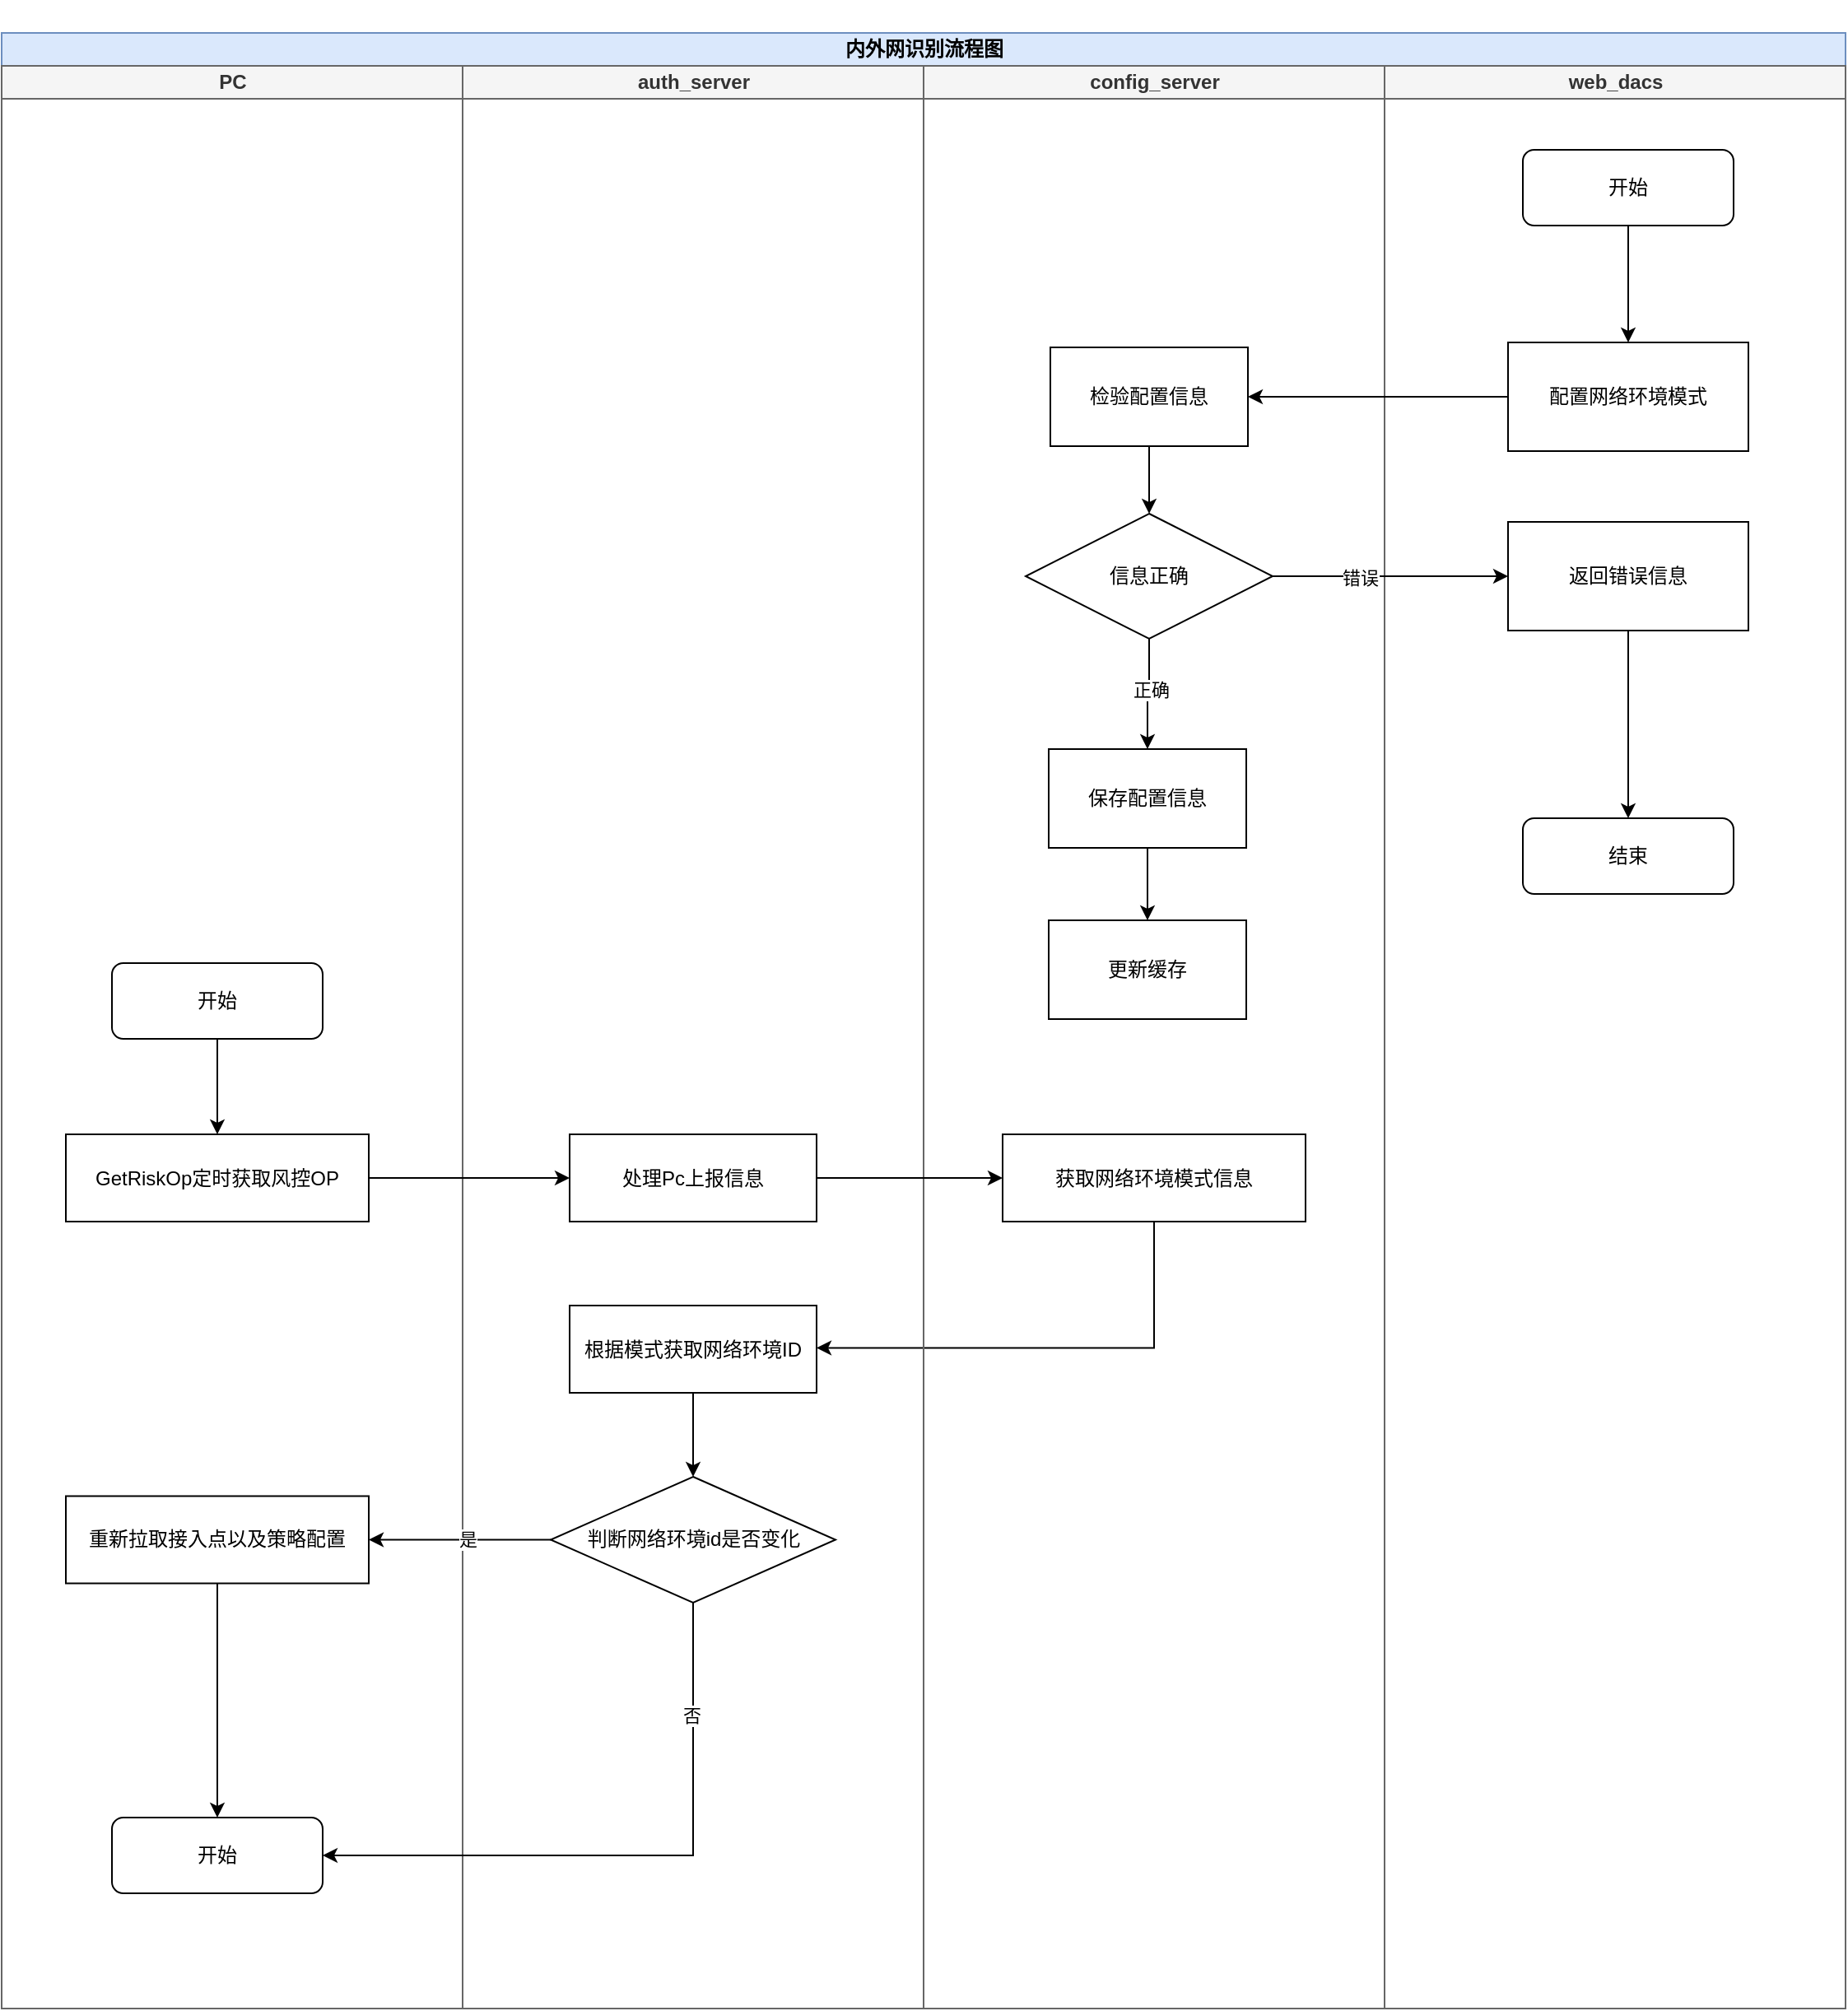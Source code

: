 <mxfile version="24.7.12">
  <diagram name="第 1 页" id="aJODwp7F5fUqtV2pzHGX">
    <mxGraphModel dx="2066" dy="1151" grid="1" gridSize="13" guides="1" tooltips="1" connect="1" arrows="1" fold="1" page="1" pageScale="1" pageWidth="827" pageHeight="1169" math="0" shadow="0">
      <root>
        <mxCell id="0" />
        <mxCell id="1" parent="0" />
        <mxCell id="Drvu7nfmIAvdVMm34D0m-56" value="&lt;p style=&quot;line-height: 290%;&quot;&gt;内外网识别流程图&lt;/p&gt;" style="swimlane;childLayout=stackLayout;resizeParent=1;resizeParentMax=0;startSize=20;html=1;fillColor=#dae8fc;strokeColor=#6c8ebf;" vertex="1" parent="1">
          <mxGeometry x="247" y="85" width="1120" height="1200" as="geometry" />
        </mxCell>
        <mxCell id="Drvu7nfmIAvdVMm34D0m-57" value="PC" style="swimlane;startSize=20;html=1;fillColor=#f5f5f5;fontColor=#333333;strokeColor=#666666;" vertex="1" parent="Drvu7nfmIAvdVMm34D0m-56">
          <mxGeometry y="20" width="280" height="1180" as="geometry" />
        </mxCell>
        <mxCell id="Drvu7nfmIAvdVMm34D0m-100" value="" style="edgeStyle=orthogonalEdgeStyle;rounded=0;orthogonalLoop=1;jettySize=auto;html=1;" edge="1" parent="Drvu7nfmIAvdVMm34D0m-57" source="Drvu7nfmIAvdVMm34D0m-97">
          <mxGeometry relative="1" as="geometry">
            <mxPoint x="131" y="649" as="targetPoint" />
          </mxGeometry>
        </mxCell>
        <mxCell id="Drvu7nfmIAvdVMm34D0m-97" value="开始" style="rounded=1;whiteSpace=wrap;html=1;" vertex="1" parent="Drvu7nfmIAvdVMm34D0m-57">
          <mxGeometry x="67" y="545" width="128" height="46" as="geometry" />
        </mxCell>
        <mxCell id="Drvu7nfmIAvdVMm34D0m-101" value="GetRiskOp定时获取风控OP" style="rounded=0;whiteSpace=wrap;html=1;" vertex="1" parent="Drvu7nfmIAvdVMm34D0m-57">
          <mxGeometry x="39" y="649" width="184" height="53" as="geometry" />
        </mxCell>
        <mxCell id="Drvu7nfmIAvdVMm34D0m-150" style="edgeStyle=orthogonalEdgeStyle;rounded=0;orthogonalLoop=1;jettySize=auto;html=1;entryX=0.5;entryY=0;entryDx=0;entryDy=0;" edge="1" parent="Drvu7nfmIAvdVMm34D0m-57" source="Drvu7nfmIAvdVMm34D0m-144" target="Drvu7nfmIAvdVMm34D0m-149">
          <mxGeometry relative="1" as="geometry" />
        </mxCell>
        <mxCell id="Drvu7nfmIAvdVMm34D0m-144" value="重新拉取接入点以及策略配置" style="rounded=0;whiteSpace=wrap;html=1;" vertex="1" parent="Drvu7nfmIAvdVMm34D0m-57">
          <mxGeometry x="39" y="868.75" width="184" height="53" as="geometry" />
        </mxCell>
        <mxCell id="Drvu7nfmIAvdVMm34D0m-149" value="开始" style="rounded=1;whiteSpace=wrap;html=1;" vertex="1" parent="Drvu7nfmIAvdVMm34D0m-57">
          <mxGeometry x="67" y="1064" width="128" height="46" as="geometry" />
        </mxCell>
        <mxCell id="Drvu7nfmIAvdVMm34D0m-58" value="auth_server" style="swimlane;startSize=20;html=1;fillColor=#f5f5f5;strokeColor=#666666;fontColor=#333333;" vertex="1" parent="Drvu7nfmIAvdVMm34D0m-56">
          <mxGeometry x="280" y="20" width="280" height="1180" as="geometry" />
        </mxCell>
        <mxCell id="Drvu7nfmIAvdVMm34D0m-106" value="处理Pc上报信息" style="rounded=0;whiteSpace=wrap;html=1;" vertex="1" parent="Drvu7nfmIAvdVMm34D0m-58">
          <mxGeometry x="65" y="649" width="150" height="53" as="geometry" />
        </mxCell>
        <mxCell id="Drvu7nfmIAvdVMm34D0m-143" value="" style="edgeStyle=orthogonalEdgeStyle;rounded=0;orthogonalLoop=1;jettySize=auto;html=1;" edge="1" parent="Drvu7nfmIAvdVMm34D0m-58" source="Drvu7nfmIAvdVMm34D0m-138" target="Drvu7nfmIAvdVMm34D0m-142">
          <mxGeometry relative="1" as="geometry" />
        </mxCell>
        <mxCell id="Drvu7nfmIAvdVMm34D0m-138" value="根据模式获取网络环境ID" style="rounded=0;whiteSpace=wrap;html=1;" vertex="1" parent="Drvu7nfmIAvdVMm34D0m-58">
          <mxGeometry x="65" y="753" width="150" height="53" as="geometry" />
        </mxCell>
        <mxCell id="Drvu7nfmIAvdVMm34D0m-141" style="edgeStyle=orthogonalEdgeStyle;rounded=0;orthogonalLoop=1;jettySize=auto;html=1;entryX=1;entryY=0.75;entryDx=0;entryDy=0;" edge="1" parent="Drvu7nfmIAvdVMm34D0m-58">
          <mxGeometry relative="1" as="geometry">
            <mxPoint x="420" y="688" as="sourcePoint" />
            <mxPoint x="215" y="778.75" as="targetPoint" />
            <Array as="points">
              <mxPoint x="420" y="779" />
            </Array>
          </mxGeometry>
        </mxCell>
        <mxCell id="Drvu7nfmIAvdVMm34D0m-142" value="判断网络环境id是否变化" style="rhombus;whiteSpace=wrap;html=1;rounded=0;" vertex="1" parent="Drvu7nfmIAvdVMm34D0m-58">
          <mxGeometry x="53.5" y="857" width="173" height="76.5" as="geometry" />
        </mxCell>
        <mxCell id="Drvu7nfmIAvdVMm34D0m-59" value="config_server" style="swimlane;startSize=20;html=1;fillColor=#f5f5f5;strokeColor=#666666;fontColor=#333333;" vertex="1" parent="Drvu7nfmIAvdVMm34D0m-56">
          <mxGeometry x="560" y="20" width="280" height="1180" as="geometry" />
        </mxCell>
        <mxCell id="Drvu7nfmIAvdVMm34D0m-75" value="" style="edgeStyle=orthogonalEdgeStyle;rounded=0;orthogonalLoop=1;jettySize=auto;html=1;" edge="1" parent="Drvu7nfmIAvdVMm34D0m-59" source="Drvu7nfmIAvdVMm34D0m-72" target="Drvu7nfmIAvdVMm34D0m-74">
          <mxGeometry relative="1" as="geometry" />
        </mxCell>
        <mxCell id="Drvu7nfmIAvdVMm34D0m-72" value="检验配置信息" style="whiteSpace=wrap;html=1;rounded=0;" vertex="1" parent="Drvu7nfmIAvdVMm34D0m-59">
          <mxGeometry x="77" y="171" width="120" height="60" as="geometry" />
        </mxCell>
        <mxCell id="Drvu7nfmIAvdVMm34D0m-77" value="" style="edgeStyle=orthogonalEdgeStyle;rounded=0;orthogonalLoop=1;jettySize=auto;html=1;" edge="1" parent="Drvu7nfmIAvdVMm34D0m-59" source="Drvu7nfmIAvdVMm34D0m-74" target="Drvu7nfmIAvdVMm34D0m-76">
          <mxGeometry relative="1" as="geometry" />
        </mxCell>
        <mxCell id="Drvu7nfmIAvdVMm34D0m-78" value="正确" style="edgeLabel;html=1;align=center;verticalAlign=middle;resizable=0;points=[];" vertex="1" connectable="0" parent="Drvu7nfmIAvdVMm34D0m-77">
          <mxGeometry x="-0.091" y="1" relative="1" as="geometry">
            <mxPoint as="offset" />
          </mxGeometry>
        </mxCell>
        <mxCell id="Drvu7nfmIAvdVMm34D0m-74" value="信息正确" style="rhombus;whiteSpace=wrap;html=1;rounded=0;" vertex="1" parent="Drvu7nfmIAvdVMm34D0m-59">
          <mxGeometry x="62" y="272" width="150" height="76" as="geometry" />
        </mxCell>
        <mxCell id="Drvu7nfmIAvdVMm34D0m-91" value="" style="edgeStyle=orthogonalEdgeStyle;rounded=0;orthogonalLoop=1;jettySize=auto;html=1;" edge="1" parent="Drvu7nfmIAvdVMm34D0m-59" source="Drvu7nfmIAvdVMm34D0m-76" target="Drvu7nfmIAvdVMm34D0m-90">
          <mxGeometry relative="1" as="geometry" />
        </mxCell>
        <mxCell id="Drvu7nfmIAvdVMm34D0m-76" value="保存配置信息" style="whiteSpace=wrap;html=1;rounded=0;" vertex="1" parent="Drvu7nfmIAvdVMm34D0m-59">
          <mxGeometry x="76" y="415" width="120" height="60" as="geometry" />
        </mxCell>
        <mxCell id="Drvu7nfmIAvdVMm34D0m-90" value="更新缓存" style="whiteSpace=wrap;html=1;rounded=0;" vertex="1" parent="Drvu7nfmIAvdVMm34D0m-59">
          <mxGeometry x="76" y="519" width="120" height="60" as="geometry" />
        </mxCell>
        <mxCell id="Drvu7nfmIAvdVMm34D0m-134" value="获取网络环境模式信息" style="rounded=0;whiteSpace=wrap;html=1;" vertex="1" parent="Drvu7nfmIAvdVMm34D0m-59">
          <mxGeometry x="48" y="649" width="184" height="53" as="geometry" />
        </mxCell>
        <mxCell id="Drvu7nfmIAvdVMm34D0m-60" value="web_dacs" style="swimlane;startSize=20;html=1;fillColor=#f5f5f5;fontColor=#333333;strokeColor=#666666;" vertex="1" parent="Drvu7nfmIAvdVMm34D0m-56">
          <mxGeometry x="840" y="20" width="280" height="1180" as="geometry" />
        </mxCell>
        <mxCell id="Drvu7nfmIAvdVMm34D0m-69" value="" style="edgeStyle=orthogonalEdgeStyle;rounded=0;orthogonalLoop=1;jettySize=auto;html=1;entryX=0.5;entryY=0;entryDx=0;entryDy=0;" edge="1" parent="Drvu7nfmIAvdVMm34D0m-60" source="Drvu7nfmIAvdVMm34D0m-63" target="Drvu7nfmIAvdVMm34D0m-70">
          <mxGeometry relative="1" as="geometry">
            <mxPoint x="144" y="151" as="targetPoint" />
          </mxGeometry>
        </mxCell>
        <mxCell id="Drvu7nfmIAvdVMm34D0m-63" value="开始" style="rounded=1;whiteSpace=wrap;html=1;" vertex="1" parent="Drvu7nfmIAvdVMm34D0m-60">
          <mxGeometry x="84" y="51" width="128" height="46" as="geometry" />
        </mxCell>
        <mxCell id="Drvu7nfmIAvdVMm34D0m-70" value="配置网络环境模式" style="rounded=0;whiteSpace=wrap;html=1;" vertex="1" parent="Drvu7nfmIAvdVMm34D0m-60">
          <mxGeometry x="75" y="168" width="146" height="66" as="geometry" />
        </mxCell>
        <mxCell id="Drvu7nfmIAvdVMm34D0m-87" style="edgeStyle=orthogonalEdgeStyle;rounded=0;orthogonalLoop=1;jettySize=auto;html=1;entryX=0.5;entryY=0;entryDx=0;entryDy=0;" edge="1" parent="Drvu7nfmIAvdVMm34D0m-60" source="Drvu7nfmIAvdVMm34D0m-84" target="Drvu7nfmIAvdVMm34D0m-86">
          <mxGeometry relative="1" as="geometry">
            <mxPoint x="140" y="441" as="targetPoint" />
          </mxGeometry>
        </mxCell>
        <mxCell id="Drvu7nfmIAvdVMm34D0m-84" value="返回错误信息" style="rounded=0;whiteSpace=wrap;html=1;" vertex="1" parent="Drvu7nfmIAvdVMm34D0m-60">
          <mxGeometry x="75" y="277" width="146" height="66" as="geometry" />
        </mxCell>
        <mxCell id="Drvu7nfmIAvdVMm34D0m-86" value="结束" style="rounded=1;whiteSpace=wrap;html=1;" vertex="1" parent="Drvu7nfmIAvdVMm34D0m-60">
          <mxGeometry x="84" y="457" width="128" height="46" as="geometry" />
        </mxCell>
        <mxCell id="Drvu7nfmIAvdVMm34D0m-73" value="" style="edgeStyle=orthogonalEdgeStyle;rounded=0;orthogonalLoop=1;jettySize=auto;html=1;" edge="1" parent="Drvu7nfmIAvdVMm34D0m-56" source="Drvu7nfmIAvdVMm34D0m-70" target="Drvu7nfmIAvdVMm34D0m-72">
          <mxGeometry relative="1" as="geometry" />
        </mxCell>
        <mxCell id="Drvu7nfmIAvdVMm34D0m-94" style="edgeStyle=orthogonalEdgeStyle;rounded=0;orthogonalLoop=1;jettySize=auto;html=1;entryX=0;entryY=0.5;entryDx=0;entryDy=0;" edge="1" parent="Drvu7nfmIAvdVMm34D0m-56" source="Drvu7nfmIAvdVMm34D0m-74" target="Drvu7nfmIAvdVMm34D0m-84">
          <mxGeometry relative="1" as="geometry" />
        </mxCell>
        <mxCell id="Drvu7nfmIAvdVMm34D0m-95" value="错误" style="edgeLabel;html=1;align=center;verticalAlign=middle;resizable=0;points=[];" vertex="1" connectable="0" parent="Drvu7nfmIAvdVMm34D0m-94">
          <mxGeometry x="-0.259" y="-1" relative="1" as="geometry">
            <mxPoint as="offset" />
          </mxGeometry>
        </mxCell>
        <mxCell id="Drvu7nfmIAvdVMm34D0m-136" style="edgeStyle=orthogonalEdgeStyle;rounded=0;orthogonalLoop=1;jettySize=auto;html=1;entryX=0;entryY=0.5;entryDx=0;entryDy=0;" edge="1" parent="Drvu7nfmIAvdVMm34D0m-56" source="Drvu7nfmIAvdVMm34D0m-101" target="Drvu7nfmIAvdVMm34D0m-106">
          <mxGeometry relative="1" as="geometry" />
        </mxCell>
        <mxCell id="Drvu7nfmIAvdVMm34D0m-137" style="edgeStyle=orthogonalEdgeStyle;rounded=0;orthogonalLoop=1;jettySize=auto;html=1;entryX=0;entryY=0.5;entryDx=0;entryDy=0;" edge="1" parent="Drvu7nfmIAvdVMm34D0m-56" source="Drvu7nfmIAvdVMm34D0m-106" target="Drvu7nfmIAvdVMm34D0m-134">
          <mxGeometry relative="1" as="geometry" />
        </mxCell>
        <mxCell id="Drvu7nfmIAvdVMm34D0m-145" style="edgeStyle=orthogonalEdgeStyle;rounded=0;orthogonalLoop=1;jettySize=auto;html=1;entryX=1;entryY=0.5;entryDx=0;entryDy=0;" edge="1" parent="Drvu7nfmIAvdVMm34D0m-56" source="Drvu7nfmIAvdVMm34D0m-142" target="Drvu7nfmIAvdVMm34D0m-144">
          <mxGeometry relative="1" as="geometry" />
        </mxCell>
        <mxCell id="Drvu7nfmIAvdVMm34D0m-146" value="是" style="edgeLabel;html=1;align=center;verticalAlign=middle;resizable=0;points=[];" vertex="1" connectable="0" parent="Drvu7nfmIAvdVMm34D0m-145">
          <mxGeometry x="-0.085" y="-1" relative="1" as="geometry">
            <mxPoint as="offset" />
          </mxGeometry>
        </mxCell>
        <mxCell id="Drvu7nfmIAvdVMm34D0m-147" style="edgeStyle=orthogonalEdgeStyle;rounded=0;orthogonalLoop=1;jettySize=auto;html=1;entryX=1;entryY=0.5;entryDx=0;entryDy=0;" edge="1" parent="Drvu7nfmIAvdVMm34D0m-56" source="Drvu7nfmIAvdVMm34D0m-142" target="Drvu7nfmIAvdVMm34D0m-149">
          <mxGeometry relative="1" as="geometry">
            <mxPoint x="420" y="1085" as="targetPoint" />
            <Array as="points">
              <mxPoint x="420" y="1107" />
            </Array>
          </mxGeometry>
        </mxCell>
        <mxCell id="Drvu7nfmIAvdVMm34D0m-151" value="否" style="edgeLabel;html=1;align=center;verticalAlign=middle;resizable=0;points=[];" vertex="1" connectable="0" parent="Drvu7nfmIAvdVMm34D0m-147">
          <mxGeometry x="-0.638" y="-1" relative="1" as="geometry">
            <mxPoint as="offset" />
          </mxGeometry>
        </mxCell>
      </root>
    </mxGraphModel>
  </diagram>
</mxfile>
